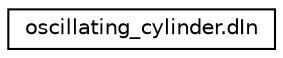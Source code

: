 digraph "Graphical Class Hierarchy"
{
 // LATEX_PDF_SIZE
  edge [fontname="Helvetica",fontsize="10",labelfontname="Helvetica",labelfontsize="10"];
  node [fontname="Helvetica",fontsize="10",shape=record];
  rankdir="LR";
  Node0 [label="oscillating_cylinder.dIn",height=0.2,width=0.4,color="black", fillcolor="white", style="filled",URL="$d4/db1/classoscillating__cylinder_1_1dIn.html",tooltip=" "];
}
